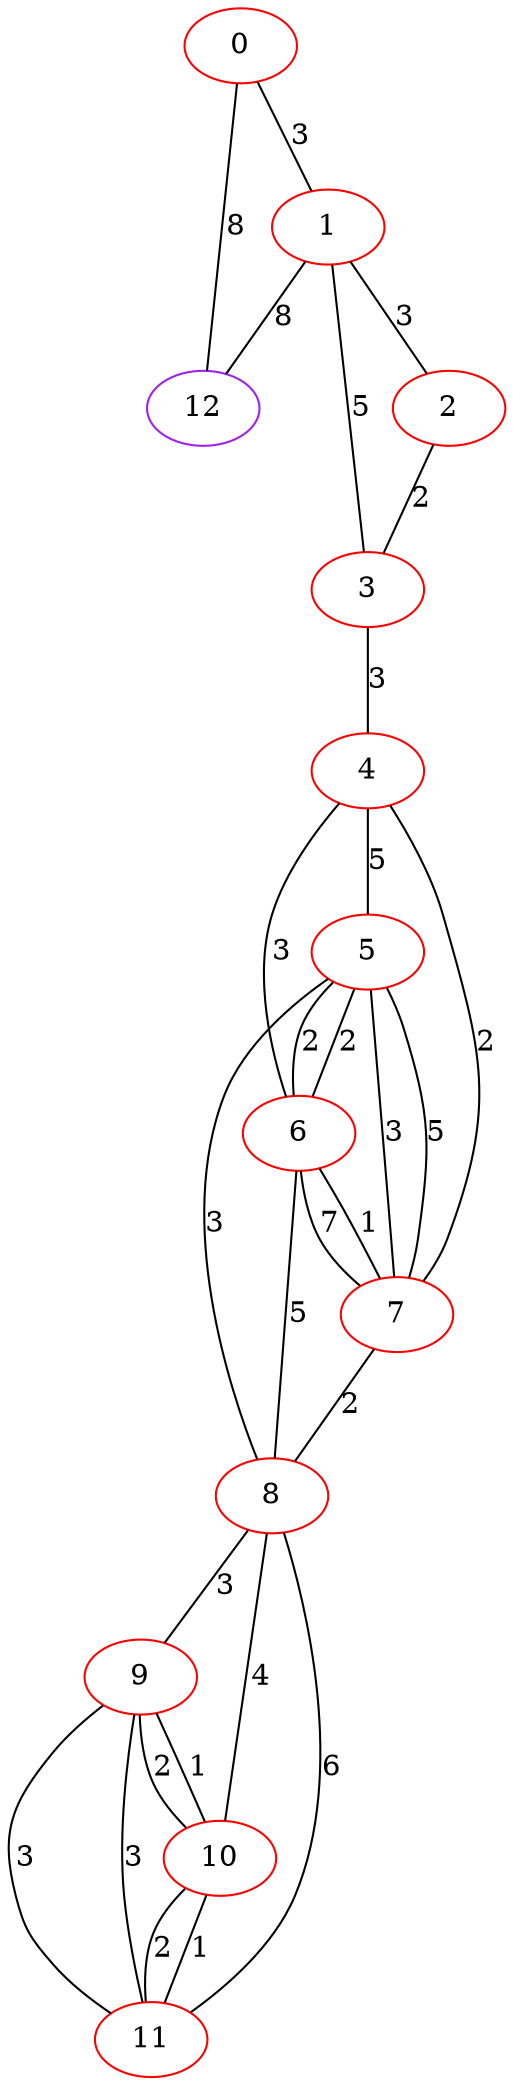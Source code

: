 graph "" {
0 [color=red, weight=1];
1 [color=red, weight=1];
2 [color=red, weight=1];
3 [color=red, weight=1];
4 [color=red, weight=1];
5 [color=red, weight=1];
6 [color=red, weight=1];
7 [color=red, weight=1];
8 [color=red, weight=1];
9 [color=red, weight=1];
10 [color=red, weight=1];
11 [color=red, weight=1];
12 [color=purple, weight=4];
0 -- 1  [key=0, label=3];
0 -- 12  [key=0, label=8];
1 -- 2  [key=0, label=3];
1 -- 3  [key=0, label=5];
1 -- 12  [key=0, label=8];
2 -- 3  [key=0, label=2];
3 -- 4  [key=0, label=3];
4 -- 5  [key=0, label=5];
4 -- 6  [key=0, label=3];
4 -- 7  [key=0, label=2];
5 -- 8  [key=0, label=3];
5 -- 6  [key=0, label=2];
5 -- 6  [key=1, label=2];
5 -- 7  [key=0, label=3];
5 -- 7  [key=1, label=5];
6 -- 8  [key=0, label=5];
6 -- 7  [key=0, label=1];
6 -- 7  [key=1, label=7];
7 -- 8  [key=0, label=2];
8 -- 9  [key=0, label=3];
8 -- 10  [key=0, label=4];
8 -- 11  [key=0, label=6];
9 -- 10  [key=0, label=2];
9 -- 10  [key=1, label=1];
9 -- 11  [key=0, label=3];
9 -- 11  [key=1, label=3];
10 -- 11  [key=0, label=1];
10 -- 11  [key=1, label=2];
}
